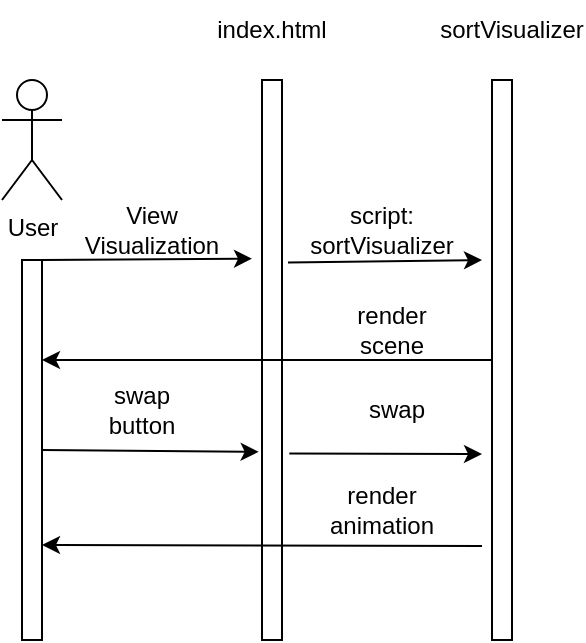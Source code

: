 <mxfile version="16.6.6" type="github">
  <diagram id="mfs63I2pWONTZXY-teti" name="Page-1">
    <mxGraphModel dx="892" dy="378" grid="1" gridSize="10" guides="1" tooltips="1" connect="1" arrows="1" fold="1" page="0" pageScale="1" pageWidth="850" pageHeight="1100" math="0" shadow="0">
      <root>
        <mxCell id="0" />
        <mxCell id="1" parent="0" />
        <mxCell id="4AfvLGZ91NmIXbaDwsSE-1" value="User" style="shape=umlActor;verticalLabelPosition=bottom;verticalAlign=top;html=1;outlineConnect=0;" parent="1" vertex="1">
          <mxGeometry x="170" y="280" width="30" height="60" as="geometry" />
        </mxCell>
        <mxCell id="wVVqegMXX3sOwlUOKb7j-1" value="" style="rounded=0;whiteSpace=wrap;html=1;" parent="1" vertex="1">
          <mxGeometry x="180" y="370" width="10" height="190" as="geometry" />
        </mxCell>
        <mxCell id="wVVqegMXX3sOwlUOKb7j-2" value="" style="rounded=0;whiteSpace=wrap;html=1;" parent="1" vertex="1">
          <mxGeometry x="300" y="280" width="10" height="280" as="geometry" />
        </mxCell>
        <mxCell id="wVVqegMXX3sOwlUOKb7j-3" value="" style="rounded=0;whiteSpace=wrap;html=1;" parent="1" vertex="1">
          <mxGeometry x="415" y="280" width="10" height="280" as="geometry" />
        </mxCell>
        <mxCell id="wVVqegMXX3sOwlUOKb7j-4" value="sortVisualizer" style="text;html=1;strokeColor=none;fillColor=none;align=center;verticalAlign=middle;whiteSpace=wrap;rounded=0;" parent="1" vertex="1">
          <mxGeometry x="395" y="240" width="60" height="30" as="geometry" />
        </mxCell>
        <mxCell id="wVVqegMXX3sOwlUOKb7j-10" value="" style="endArrow=classic;html=1;rounded=0;exitX=1;exitY=0;exitDx=0;exitDy=0;entryX=-0.5;entryY=0.319;entryDx=0;entryDy=0;entryPerimeter=0;" parent="1" source="wVVqegMXX3sOwlUOKb7j-1" target="wVVqegMXX3sOwlUOKb7j-2" edge="1">
          <mxGeometry width="50" height="50" relative="1" as="geometry">
            <mxPoint x="350" y="560" as="sourcePoint" />
            <mxPoint x="290" y="370" as="targetPoint" />
            <Array as="points" />
          </mxGeometry>
        </mxCell>
        <mxCell id="wVVqegMXX3sOwlUOKb7j-11" value="View Visualization" style="text;html=1;strokeColor=none;fillColor=none;align=center;verticalAlign=middle;whiteSpace=wrap;rounded=0;" parent="1" vertex="1">
          <mxGeometry x="215" y="340" width="60" height="30" as="geometry" />
        </mxCell>
        <mxCell id="wVVqegMXX3sOwlUOKb7j-12" value="" style="endArrow=classic;html=1;rounded=0;exitX=1.3;exitY=0.326;exitDx=0;exitDy=0;exitPerimeter=0;" parent="1" source="wVVqegMXX3sOwlUOKb7j-2" edge="1">
          <mxGeometry width="50" height="50" relative="1" as="geometry">
            <mxPoint x="350" y="550" as="sourcePoint" />
            <mxPoint x="410" y="370" as="targetPoint" />
          </mxGeometry>
        </mxCell>
        <mxCell id="wVVqegMXX3sOwlUOKb7j-13" value="script: sortVisualizer" style="text;html=1;strokeColor=none;fillColor=none;align=center;verticalAlign=middle;whiteSpace=wrap;rounded=0;" parent="1" vertex="1">
          <mxGeometry x="330" y="340" width="60" height="30" as="geometry" />
        </mxCell>
        <mxCell id="wVVqegMXX3sOwlUOKb7j-15" value="index.html" style="text;html=1;strokeColor=none;fillColor=none;align=center;verticalAlign=middle;whiteSpace=wrap;rounded=0;" parent="1" vertex="1">
          <mxGeometry x="275" y="240" width="60" height="30" as="geometry" />
        </mxCell>
        <mxCell id="wVVqegMXX3sOwlUOKb7j-16" value="" style="endArrow=classic;html=1;rounded=0;exitX=0;exitY=0.5;exitDx=0;exitDy=0;" parent="1" source="wVVqegMXX3sOwlUOKb7j-3" edge="1">
          <mxGeometry width="50" height="50" relative="1" as="geometry">
            <mxPoint x="350" y="540" as="sourcePoint" />
            <mxPoint x="190" y="420" as="targetPoint" />
          </mxGeometry>
        </mxCell>
        <mxCell id="wVVqegMXX3sOwlUOKb7j-17" value="&lt;div&gt;render&lt;/div&gt;&lt;div&gt;scene&lt;br&gt;&lt;/div&gt;" style="text;html=1;strokeColor=none;fillColor=none;align=center;verticalAlign=middle;whiteSpace=wrap;rounded=0;" parent="1" vertex="1">
          <mxGeometry x="335" y="390" width="60" height="30" as="geometry" />
        </mxCell>
        <mxCell id="wVVqegMXX3sOwlUOKb7j-18" value="" style="endArrow=classic;html=1;rounded=0;entryX=-0.167;entryY=0.664;entryDx=0;entryDy=0;entryPerimeter=0;" parent="1" source="wVVqegMXX3sOwlUOKb7j-1" target="wVVqegMXX3sOwlUOKb7j-2" edge="1">
          <mxGeometry width="50" height="50" relative="1" as="geometry">
            <mxPoint x="350" y="540" as="sourcePoint" />
            <mxPoint x="400" y="490" as="targetPoint" />
          </mxGeometry>
        </mxCell>
        <mxCell id="wVVqegMXX3sOwlUOKb7j-19" value="swap button" style="text;html=1;strokeColor=none;fillColor=none;align=center;verticalAlign=middle;whiteSpace=wrap;rounded=0;" parent="1" vertex="1">
          <mxGeometry x="210" y="430" width="60" height="30" as="geometry" />
        </mxCell>
        <mxCell id="wVVqegMXX3sOwlUOKb7j-20" value="" style="endArrow=classic;html=1;rounded=0;exitX=1.367;exitY=0.667;exitDx=0;exitDy=0;exitPerimeter=0;" parent="1" source="wVVqegMXX3sOwlUOKb7j-2" edge="1">
          <mxGeometry width="50" height="50" relative="1" as="geometry">
            <mxPoint x="350" y="540" as="sourcePoint" />
            <mxPoint x="410" y="467" as="targetPoint" />
          </mxGeometry>
        </mxCell>
        <mxCell id="wVVqegMXX3sOwlUOKb7j-21" value="swap" style="text;html=1;strokeColor=none;fillColor=none;align=center;verticalAlign=middle;whiteSpace=wrap;rounded=0;" parent="1" vertex="1">
          <mxGeometry x="340" y="430" width="55" height="30" as="geometry" />
        </mxCell>
        <mxCell id="wVVqegMXX3sOwlUOKb7j-22" value="" style="endArrow=classic;html=1;rounded=0;entryX=1;entryY=0.75;entryDx=0;entryDy=0;" parent="1" target="wVVqegMXX3sOwlUOKb7j-1" edge="1">
          <mxGeometry width="50" height="50" relative="1" as="geometry">
            <mxPoint x="410" y="513" as="sourcePoint" />
            <mxPoint x="400" y="490" as="targetPoint" />
          </mxGeometry>
        </mxCell>
        <mxCell id="wVVqegMXX3sOwlUOKb7j-23" value="render&lt;br&gt;&lt;div&gt;animation&lt;/div&gt;" style="text;html=1;strokeColor=none;fillColor=none;align=center;verticalAlign=middle;whiteSpace=wrap;rounded=0;" parent="1" vertex="1">
          <mxGeometry x="330" y="480" width="60" height="30" as="geometry" />
        </mxCell>
      </root>
    </mxGraphModel>
  </diagram>
</mxfile>
